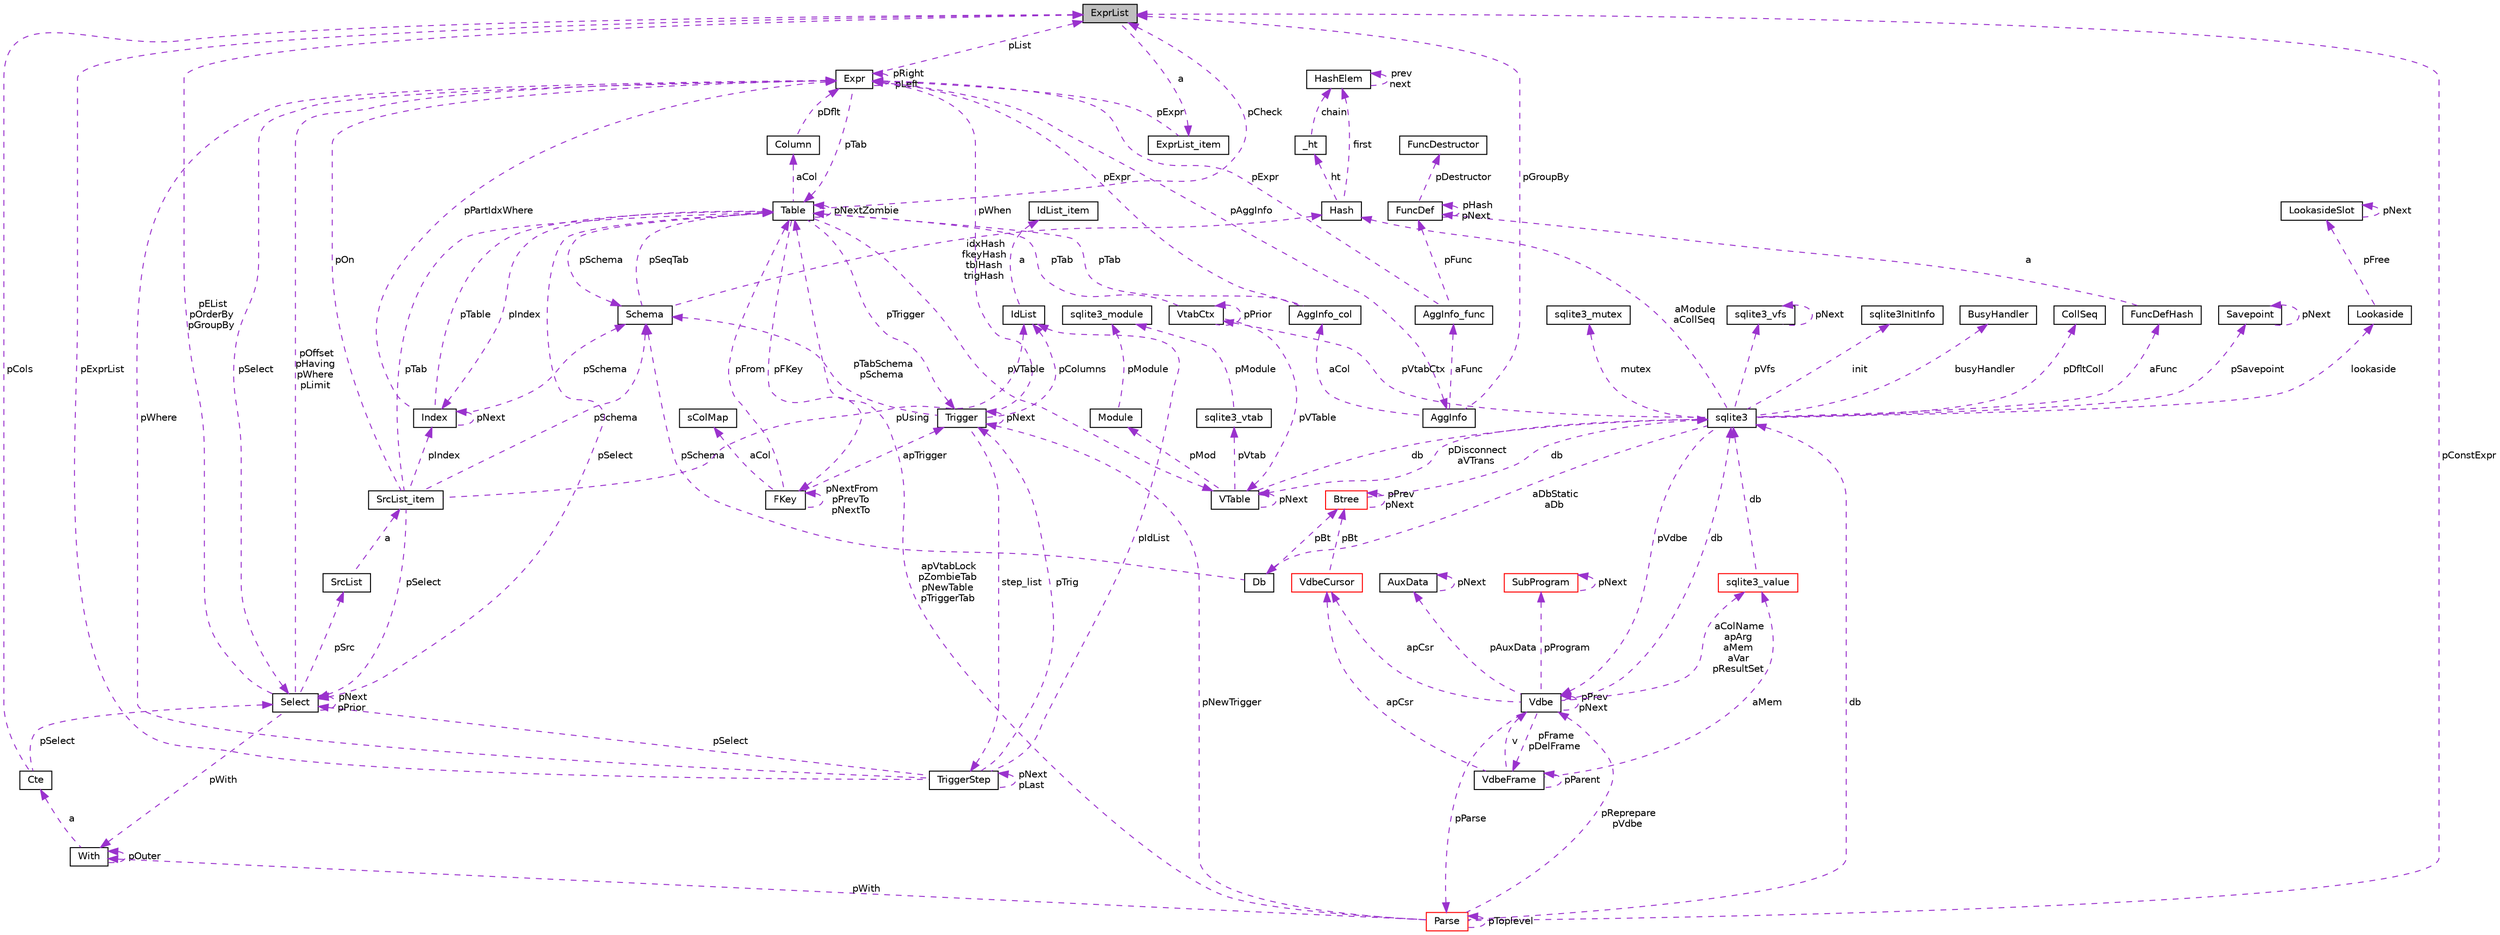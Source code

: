 digraph "ExprList"
{
  edge [fontname="Helvetica",fontsize="10",labelfontname="Helvetica",labelfontsize="10"];
  node [fontname="Helvetica",fontsize="10",shape=record];
  Node1 [label="ExprList",height=0.2,width=0.4,color="black", fillcolor="grey75", style="filled", fontcolor="black"];
  Node2 -> Node1 [dir="back",color="darkorchid3",fontsize="10",style="dashed",label=" a" ,fontname="Helvetica"];
  Node2 [label="ExprList_item",height=0.2,width=0.4,color="black", fillcolor="white", style="filled",URL="$struct_expr_list_1_1_expr_list__item.html"];
  Node3 -> Node2 [dir="back",color="darkorchid3",fontsize="10",style="dashed",label=" pExpr" ,fontname="Helvetica"];
  Node3 [label="Expr",height=0.2,width=0.4,color="black", fillcolor="white", style="filled",URL="$struct_expr.html"];
  Node4 -> Node3 [dir="back",color="darkorchid3",fontsize="10",style="dashed",label=" pAggInfo" ,fontname="Helvetica"];
  Node4 [label="AggInfo",height=0.2,width=0.4,color="black", fillcolor="white", style="filled",URL="$struct_agg_info.html"];
  Node5 -> Node4 [dir="back",color="darkorchid3",fontsize="10",style="dashed",label=" aCol" ,fontname="Helvetica"];
  Node5 [label="AggInfo_col",height=0.2,width=0.4,color="black", fillcolor="white", style="filled",URL="$struct_agg_info_1_1_agg_info__col.html"];
  Node3 -> Node5 [dir="back",color="darkorchid3",fontsize="10",style="dashed",label=" pExpr" ,fontname="Helvetica"];
  Node6 -> Node5 [dir="back",color="darkorchid3",fontsize="10",style="dashed",label=" pTab" ,fontname="Helvetica"];
  Node6 [label="Table",height=0.2,width=0.4,color="black", fillcolor="white", style="filled",URL="$struct_table.html"];
  Node7 -> Node6 [dir="back",color="darkorchid3",fontsize="10",style="dashed",label=" pSchema" ,fontname="Helvetica"];
  Node7 [label="Schema",height=0.2,width=0.4,color="black", fillcolor="white", style="filled",URL="$struct_schema.html"];
  Node6 -> Node7 [dir="back",color="darkorchid3",fontsize="10",style="dashed",label=" pSeqTab" ,fontname="Helvetica"];
  Node8 -> Node7 [dir="back",color="darkorchid3",fontsize="10",style="dashed",label=" idxHash\nfkeyHash\ntblHash\ntrigHash" ,fontname="Helvetica"];
  Node8 [label="Hash",height=0.2,width=0.4,color="black", fillcolor="white", style="filled",URL="$struct_hash.html"];
  Node9 -> Node8 [dir="back",color="darkorchid3",fontsize="10",style="dashed",label=" ht" ,fontname="Helvetica"];
  Node9 [label="_ht",height=0.2,width=0.4,color="black", fillcolor="white", style="filled",URL="$struct_hash_1_1__ht.html"];
  Node10 -> Node9 [dir="back",color="darkorchid3",fontsize="10",style="dashed",label=" chain" ,fontname="Helvetica"];
  Node10 [label="HashElem",height=0.2,width=0.4,color="black", fillcolor="white", style="filled",URL="$struct_hash_elem.html"];
  Node10 -> Node10 [dir="back",color="darkorchid3",fontsize="10",style="dashed",label=" prev\nnext" ,fontname="Helvetica"];
  Node10 -> Node8 [dir="back",color="darkorchid3",fontsize="10",style="dashed",label=" first" ,fontname="Helvetica"];
  Node11 -> Node6 [dir="back",color="darkorchid3",fontsize="10",style="dashed",label=" aCol" ,fontname="Helvetica"];
  Node11 [label="Column",height=0.2,width=0.4,color="black", fillcolor="white", style="filled",URL="$struct_column.html"];
  Node3 -> Node11 [dir="back",color="darkorchid3",fontsize="10",style="dashed",label=" pDflt" ,fontname="Helvetica"];
  Node12 -> Node6 [dir="back",color="darkorchid3",fontsize="10",style="dashed",label=" pFKey" ,fontname="Helvetica"];
  Node12 [label="FKey",height=0.2,width=0.4,color="black", fillcolor="white", style="filled",URL="$struct_f_key.html"];
  Node13 -> Node12 [dir="back",color="darkorchid3",fontsize="10",style="dashed",label=" aCol" ,fontname="Helvetica"];
  Node13 [label="sColMap",height=0.2,width=0.4,color="black", fillcolor="white", style="filled",URL="$struct_f_key_1_1s_col_map.html"];
  Node12 -> Node12 [dir="back",color="darkorchid3",fontsize="10",style="dashed",label=" pNextFrom\npPrevTo\npNextTo" ,fontname="Helvetica"];
  Node6 -> Node12 [dir="back",color="darkorchid3",fontsize="10",style="dashed",label=" pFrom" ,fontname="Helvetica"];
  Node14 -> Node12 [dir="back",color="darkorchid3",fontsize="10",style="dashed",label=" apTrigger" ,fontname="Helvetica"];
  Node14 [label="Trigger",height=0.2,width=0.4,color="black", fillcolor="white", style="filled",URL="$struct_trigger.html"];
  Node15 -> Node14 [dir="back",color="darkorchid3",fontsize="10",style="dashed",label=" step_list" ,fontname="Helvetica"];
  Node15 [label="TriggerStep",height=0.2,width=0.4,color="black", fillcolor="white", style="filled",URL="$struct_trigger_step.html"];
  Node15 -> Node15 [dir="back",color="darkorchid3",fontsize="10",style="dashed",label=" pNext\npLast" ,fontname="Helvetica"];
  Node3 -> Node15 [dir="back",color="darkorchid3",fontsize="10",style="dashed",label=" pWhere" ,fontname="Helvetica"];
  Node16 -> Node15 [dir="back",color="darkorchid3",fontsize="10",style="dashed",label=" pIdList" ,fontname="Helvetica"];
  Node16 [label="IdList",height=0.2,width=0.4,color="black", fillcolor="white", style="filled",URL="$struct_id_list.html"];
  Node17 -> Node16 [dir="back",color="darkorchid3",fontsize="10",style="dashed",label=" a" ,fontname="Helvetica"];
  Node17 [label="IdList_item",height=0.2,width=0.4,color="black", fillcolor="white", style="filled",URL="$struct_id_list_1_1_id_list__item.html"];
  Node18 -> Node15 [dir="back",color="darkorchid3",fontsize="10",style="dashed",label=" pSelect" ,fontname="Helvetica"];
  Node18 [label="Select",height=0.2,width=0.4,color="black", fillcolor="white", style="filled",URL="$struct_select.html"];
  Node3 -> Node18 [dir="back",color="darkorchid3",fontsize="10",style="dashed",label=" pOffset\npHaving\npWhere\npLimit" ,fontname="Helvetica"];
  Node19 -> Node18 [dir="back",color="darkorchid3",fontsize="10",style="dashed",label=" pWith" ,fontname="Helvetica"];
  Node19 [label="With",height=0.2,width=0.4,color="black", fillcolor="white", style="filled",URL="$struct_with.html"];
  Node20 -> Node19 [dir="back",color="darkorchid3",fontsize="10",style="dashed",label=" a" ,fontname="Helvetica"];
  Node20 [label="Cte",height=0.2,width=0.4,color="black", fillcolor="white", style="filled",URL="$struct_with_1_1_cte.html"];
  Node18 -> Node20 [dir="back",color="darkorchid3",fontsize="10",style="dashed",label=" pSelect" ,fontname="Helvetica"];
  Node1 -> Node20 [dir="back",color="darkorchid3",fontsize="10",style="dashed",label=" pCols" ,fontname="Helvetica"];
  Node19 -> Node19 [dir="back",color="darkorchid3",fontsize="10",style="dashed",label=" pOuter" ,fontname="Helvetica"];
  Node18 -> Node18 [dir="back",color="darkorchid3",fontsize="10",style="dashed",label=" pNext\npPrior" ,fontname="Helvetica"];
  Node21 -> Node18 [dir="back",color="darkorchid3",fontsize="10",style="dashed",label=" pSrc" ,fontname="Helvetica"];
  Node21 [label="SrcList",height=0.2,width=0.4,color="black", fillcolor="white", style="filled",URL="$struct_src_list.html"];
  Node22 -> Node21 [dir="back",color="darkorchid3",fontsize="10",style="dashed",label=" a" ,fontname="Helvetica"];
  Node22 [label="SrcList_item",height=0.2,width=0.4,color="black", fillcolor="white", style="filled",URL="$struct_src_list_1_1_src_list__item.html"];
  Node7 -> Node22 [dir="back",color="darkorchid3",fontsize="10",style="dashed",label=" pSchema" ,fontname="Helvetica"];
  Node3 -> Node22 [dir="back",color="darkorchid3",fontsize="10",style="dashed",label=" pOn" ,fontname="Helvetica"];
  Node16 -> Node22 [dir="back",color="darkorchid3",fontsize="10",style="dashed",label=" pUsing" ,fontname="Helvetica"];
  Node6 -> Node22 [dir="back",color="darkorchid3",fontsize="10",style="dashed",label=" pTab" ,fontname="Helvetica"];
  Node18 -> Node22 [dir="back",color="darkorchid3",fontsize="10",style="dashed",label=" pSelect" ,fontname="Helvetica"];
  Node23 -> Node22 [dir="back",color="darkorchid3",fontsize="10",style="dashed",label=" pIndex" ,fontname="Helvetica"];
  Node23 [label="Index",height=0.2,width=0.4,color="black", fillcolor="white", style="filled",URL="$struct_index.html"];
  Node7 -> Node23 [dir="back",color="darkorchid3",fontsize="10",style="dashed",label=" pSchema" ,fontname="Helvetica"];
  Node3 -> Node23 [dir="back",color="darkorchid3",fontsize="10",style="dashed",label=" pPartIdxWhere" ,fontname="Helvetica"];
  Node6 -> Node23 [dir="back",color="darkorchid3",fontsize="10",style="dashed",label=" pTable" ,fontname="Helvetica"];
  Node23 -> Node23 [dir="back",color="darkorchid3",fontsize="10",style="dashed",label=" pNext" ,fontname="Helvetica"];
  Node1 -> Node18 [dir="back",color="darkorchid3",fontsize="10",style="dashed",label=" pEList\npOrderBy\npGroupBy" ,fontname="Helvetica"];
  Node14 -> Node15 [dir="back",color="darkorchid3",fontsize="10",style="dashed",label=" pTrig" ,fontname="Helvetica"];
  Node1 -> Node15 [dir="back",color="darkorchid3",fontsize="10",style="dashed",label=" pExprList" ,fontname="Helvetica"];
  Node7 -> Node14 [dir="back",color="darkorchid3",fontsize="10",style="dashed",label=" pTabSchema\npSchema" ,fontname="Helvetica"];
  Node3 -> Node14 [dir="back",color="darkorchid3",fontsize="10",style="dashed",label=" pWhen" ,fontname="Helvetica"];
  Node16 -> Node14 [dir="back",color="darkorchid3",fontsize="10",style="dashed",label=" pColumns" ,fontname="Helvetica"];
  Node14 -> Node14 [dir="back",color="darkorchid3",fontsize="10",style="dashed",label=" pNext" ,fontname="Helvetica"];
  Node24 -> Node6 [dir="back",color="darkorchid3",fontsize="10",style="dashed",label=" pVTable" ,fontname="Helvetica"];
  Node24 [label="VTable",height=0.2,width=0.4,color="black", fillcolor="white", style="filled",URL="$struct_v_table.html"];
  Node25 -> Node24 [dir="back",color="darkorchid3",fontsize="10",style="dashed",label=" db" ,fontname="Helvetica"];
  Node25 [label="sqlite3",height=0.2,width=0.4,color="black", fillcolor="white", style="filled",URL="$structsqlite3.html"];
  Node26 -> Node25 [dir="back",color="darkorchid3",fontsize="10",style="dashed",label=" pVdbe" ,fontname="Helvetica"];
  Node26 [label="Vdbe",height=0.2,width=0.4,color="black", fillcolor="white", style="filled",URL="$struct_vdbe.html"];
  Node26 -> Node26 [dir="back",color="darkorchid3",fontsize="10",style="dashed",label=" pPrev\npNext" ,fontname="Helvetica"];
  Node27 -> Node26 [dir="back",color="darkorchid3",fontsize="10",style="dashed",label=" aColName\napArg\naMem\naVar\npResultSet" ,fontname="Helvetica"];
  Node27 [label="sqlite3_value",height=0.2,width=0.4,color="red", fillcolor="white", style="filled",URL="$struct_mem.html"];
  Node25 -> Node27 [dir="back",color="darkorchid3",fontsize="10",style="dashed",label=" db" ,fontname="Helvetica"];
  Node25 -> Node26 [dir="back",color="darkorchid3",fontsize="10",style="dashed",label=" db" ,fontname="Helvetica"];
  Node28 -> Node26 [dir="back",color="darkorchid3",fontsize="10",style="dashed",label=" pFrame\npDelFrame" ,fontname="Helvetica"];
  Node28 [label="VdbeFrame",height=0.2,width=0.4,color="black", fillcolor="white", style="filled",URL="$struct_vdbe_frame.html"];
  Node27 -> Node28 [dir="back",color="darkorchid3",fontsize="10",style="dashed",label=" aMem" ,fontname="Helvetica"];
  Node26 -> Node28 [dir="back",color="darkorchid3",fontsize="10",style="dashed",label=" v" ,fontname="Helvetica"];
  Node28 -> Node28 [dir="back",color="darkorchid3",fontsize="10",style="dashed",label=" pParent" ,fontname="Helvetica"];
  Node29 -> Node28 [dir="back",color="darkorchid3",fontsize="10",style="dashed",label=" apCsr" ,fontname="Helvetica"];
  Node29 [label="VdbeCursor",height=0.2,width=0.4,color="red", fillcolor="white", style="filled",URL="$struct_vdbe_cursor.html"];
  Node30 -> Node29 [dir="back",color="darkorchid3",fontsize="10",style="dashed",label=" pBt" ,fontname="Helvetica"];
  Node30 [label="Btree",height=0.2,width=0.4,color="red", fillcolor="white", style="filled",URL="$struct_btree.html"];
  Node25 -> Node30 [dir="back",color="darkorchid3",fontsize="10",style="dashed",label=" db" ,fontname="Helvetica"];
  Node30 -> Node30 [dir="back",color="darkorchid3",fontsize="10",style="dashed",label=" pPrev\npNext" ,fontname="Helvetica"];
  Node31 -> Node26 [dir="back",color="darkorchid3",fontsize="10",style="dashed",label=" pAuxData" ,fontname="Helvetica"];
  Node31 [label="AuxData",height=0.2,width=0.4,color="black", fillcolor="white", style="filled",URL="$struct_aux_data.html"];
  Node31 -> Node31 [dir="back",color="darkorchid3",fontsize="10",style="dashed",label=" pNext" ,fontname="Helvetica"];
  Node32 -> Node26 [dir="back",color="darkorchid3",fontsize="10",style="dashed",label=" pProgram" ,fontname="Helvetica"];
  Node32 [label="SubProgram",height=0.2,width=0.4,color="red", fillcolor="white", style="filled",URL="$struct_sub_program.html"];
  Node32 -> Node32 [dir="back",color="darkorchid3",fontsize="10",style="dashed",label=" pNext" ,fontname="Helvetica"];
  Node29 -> Node26 [dir="back",color="darkorchid3",fontsize="10",style="dashed",label=" apCsr" ,fontname="Helvetica"];
  Node33 -> Node26 [dir="back",color="darkorchid3",fontsize="10",style="dashed",label=" pParse" ,fontname="Helvetica"];
  Node33 [label="Parse",height=0.2,width=0.4,color="red", fillcolor="white", style="filled",URL="$struct_parse.html"];
  Node26 -> Node33 [dir="back",color="darkorchid3",fontsize="10",style="dashed",label=" pReprepare\npVdbe" ,fontname="Helvetica"];
  Node25 -> Node33 [dir="back",color="darkorchid3",fontsize="10",style="dashed",label=" db" ,fontname="Helvetica"];
  Node19 -> Node33 [dir="back",color="darkorchid3",fontsize="10",style="dashed",label=" pWith" ,fontname="Helvetica"];
  Node6 -> Node33 [dir="back",color="darkorchid3",fontsize="10",style="dashed",label=" apVtabLock\npZombieTab\npNewTable\npTriggerTab" ,fontname="Helvetica"];
  Node14 -> Node33 [dir="back",color="darkorchid3",fontsize="10",style="dashed",label=" pNewTrigger" ,fontname="Helvetica"];
  Node1 -> Node33 [dir="back",color="darkorchid3",fontsize="10",style="dashed",label=" pConstExpr" ,fontname="Helvetica"];
  Node33 -> Node33 [dir="back",color="darkorchid3",fontsize="10",style="dashed",label=" pToplevel" ,fontname="Helvetica"];
  Node34 -> Node25 [dir="back",color="darkorchid3",fontsize="10",style="dashed",label=" pSavepoint" ,fontname="Helvetica"];
  Node34 [label="Savepoint",height=0.2,width=0.4,color="black", fillcolor="white", style="filled",URL="$struct_savepoint.html"];
  Node34 -> Node34 [dir="back",color="darkorchid3",fontsize="10",style="dashed",label=" pNext" ,fontname="Helvetica"];
  Node35 -> Node25 [dir="back",color="darkorchid3",fontsize="10",style="dashed",label=" aFunc" ,fontname="Helvetica"];
  Node35 [label="FuncDefHash",height=0.2,width=0.4,color="black", fillcolor="white", style="filled",URL="$struct_func_def_hash.html"];
  Node36 -> Node35 [dir="back",color="darkorchid3",fontsize="10",style="dashed",label=" a" ,fontname="Helvetica"];
  Node36 [label="FuncDef",height=0.2,width=0.4,color="black", fillcolor="white", style="filled",URL="$struct_func_def.html"];
  Node37 -> Node36 [dir="back",color="darkorchid3",fontsize="10",style="dashed",label=" pDestructor" ,fontname="Helvetica"];
  Node37 [label="FuncDestructor",height=0.2,width=0.4,color="black", fillcolor="white", style="filled",URL="$struct_func_destructor.html"];
  Node36 -> Node36 [dir="back",color="darkorchid3",fontsize="10",style="dashed",label=" pHash\npNext" ,fontname="Helvetica"];
  Node38 -> Node25 [dir="back",color="darkorchid3",fontsize="10",style="dashed",label=" lookaside" ,fontname="Helvetica"];
  Node38 [label="Lookaside",height=0.2,width=0.4,color="black", fillcolor="white", style="filled",URL="$struct_lookaside.html"];
  Node39 -> Node38 [dir="back",color="darkorchid3",fontsize="10",style="dashed",label=" pFree" ,fontname="Helvetica"];
  Node39 [label="LookasideSlot",height=0.2,width=0.4,color="black", fillcolor="white", style="filled",URL="$struct_lookaside_slot.html"];
  Node39 -> Node39 [dir="back",color="darkorchid3",fontsize="10",style="dashed",label=" pNext" ,fontname="Helvetica"];
  Node40 -> Node25 [dir="back",color="darkorchid3",fontsize="10",style="dashed",label=" mutex" ,fontname="Helvetica"];
  Node40 [label="sqlite3_mutex",height=0.2,width=0.4,color="black", fillcolor="white", style="filled",URL="$structsqlite3__mutex.html"];
  Node41 -> Node25 [dir="back",color="darkorchid3",fontsize="10",style="dashed",label=" pVfs" ,fontname="Helvetica"];
  Node41 [label="sqlite3_vfs",height=0.2,width=0.4,color="black", fillcolor="white", style="filled",URL="$structsqlite3__vfs.html"];
  Node41 -> Node41 [dir="back",color="darkorchid3",fontsize="10",style="dashed",label=" pNext" ,fontname="Helvetica"];
  Node42 -> Node25 [dir="back",color="darkorchid3",fontsize="10",style="dashed",label=" init" ,fontname="Helvetica"];
  Node42 [label="sqlite3InitInfo",height=0.2,width=0.4,color="black", fillcolor="white", style="filled",URL="$structsqlite3_1_1sqlite3_init_info.html"];
  Node43 -> Node25 [dir="back",color="darkorchid3",fontsize="10",style="dashed",label=" busyHandler" ,fontname="Helvetica"];
  Node43 [label="BusyHandler",height=0.2,width=0.4,color="black", fillcolor="white", style="filled",URL="$struct_busy_handler.html"];
  Node44 -> Node25 [dir="back",color="darkorchid3",fontsize="10",style="dashed",label=" pVtabCtx" ,fontname="Helvetica"];
  Node44 [label="VtabCtx",height=0.2,width=0.4,color="black", fillcolor="white", style="filled",URL="$struct_vtab_ctx.html"];
  Node44 -> Node44 [dir="back",color="darkorchid3",fontsize="10",style="dashed",label=" pPrior" ,fontname="Helvetica"];
  Node24 -> Node44 [dir="back",color="darkorchid3",fontsize="10",style="dashed",label=" pVTable" ,fontname="Helvetica"];
  Node6 -> Node44 [dir="back",color="darkorchid3",fontsize="10",style="dashed",label=" pTab" ,fontname="Helvetica"];
  Node45 -> Node25 [dir="back",color="darkorchid3",fontsize="10",style="dashed",label=" pDfltColl" ,fontname="Helvetica"];
  Node45 [label="CollSeq",height=0.2,width=0.4,color="black", fillcolor="white", style="filled",URL="$struct_coll_seq.html"];
  Node24 -> Node25 [dir="back",color="darkorchid3",fontsize="10",style="dashed",label=" pDisconnect\naVTrans" ,fontname="Helvetica"];
  Node46 -> Node25 [dir="back",color="darkorchid3",fontsize="10",style="dashed",label=" aDbStatic\naDb" ,fontname="Helvetica"];
  Node46 [label="Db",height=0.2,width=0.4,color="black", fillcolor="white", style="filled",URL="$struct_db.html"];
  Node7 -> Node46 [dir="back",color="darkorchid3",fontsize="10",style="dashed",label=" pSchema" ,fontname="Helvetica"];
  Node30 -> Node46 [dir="back",color="darkorchid3",fontsize="10",style="dashed",label=" pBt" ,fontname="Helvetica"];
  Node8 -> Node25 [dir="back",color="darkorchid3",fontsize="10",style="dashed",label=" aModule\naCollSeq" ,fontname="Helvetica"];
  Node24 -> Node24 [dir="back",color="darkorchid3",fontsize="10",style="dashed",label=" pNext" ,fontname="Helvetica"];
  Node47 -> Node24 [dir="back",color="darkorchid3",fontsize="10",style="dashed",label=" pMod" ,fontname="Helvetica"];
  Node47 [label="Module",height=0.2,width=0.4,color="black", fillcolor="white", style="filled",URL="$struct_module.html"];
  Node48 -> Node47 [dir="back",color="darkorchid3",fontsize="10",style="dashed",label=" pModule" ,fontname="Helvetica"];
  Node48 [label="sqlite3_module",height=0.2,width=0.4,color="black", fillcolor="white", style="filled",URL="$structsqlite3__module.html"];
  Node49 -> Node24 [dir="back",color="darkorchid3",fontsize="10",style="dashed",label=" pVtab" ,fontname="Helvetica"];
  Node49 [label="sqlite3_vtab",height=0.2,width=0.4,color="black", fillcolor="white", style="filled",URL="$structsqlite3__vtab.html"];
  Node48 -> Node49 [dir="back",color="darkorchid3",fontsize="10",style="dashed",label=" pModule" ,fontname="Helvetica"];
  Node6 -> Node6 [dir="back",color="darkorchid3",fontsize="10",style="dashed",label=" pNextZombie" ,fontname="Helvetica"];
  Node14 -> Node6 [dir="back",color="darkorchid3",fontsize="10",style="dashed",label=" pTrigger" ,fontname="Helvetica"];
  Node18 -> Node6 [dir="back",color="darkorchid3",fontsize="10",style="dashed",label=" pSelect" ,fontname="Helvetica"];
  Node1 -> Node6 [dir="back",color="darkorchid3",fontsize="10",style="dashed",label=" pCheck" ,fontname="Helvetica"];
  Node23 -> Node6 [dir="back",color="darkorchid3",fontsize="10",style="dashed",label=" pIndex" ,fontname="Helvetica"];
  Node50 -> Node4 [dir="back",color="darkorchid3",fontsize="10",style="dashed",label=" aFunc" ,fontname="Helvetica"];
  Node50 [label="AggInfo_func",height=0.2,width=0.4,color="black", fillcolor="white", style="filled",URL="$struct_agg_info_1_1_agg_info__func.html"];
  Node3 -> Node50 [dir="back",color="darkorchid3",fontsize="10",style="dashed",label=" pExpr" ,fontname="Helvetica"];
  Node36 -> Node50 [dir="back",color="darkorchid3",fontsize="10",style="dashed",label=" pFunc" ,fontname="Helvetica"];
  Node1 -> Node4 [dir="back",color="darkorchid3",fontsize="10",style="dashed",label=" pGroupBy" ,fontname="Helvetica"];
  Node3 -> Node3 [dir="back",color="darkorchid3",fontsize="10",style="dashed",label=" pRight\npLeft" ,fontname="Helvetica"];
  Node6 -> Node3 [dir="back",color="darkorchid3",fontsize="10",style="dashed",label=" pTab" ,fontname="Helvetica"];
  Node18 -> Node3 [dir="back",color="darkorchid3",fontsize="10",style="dashed",label=" pSelect" ,fontname="Helvetica"];
  Node1 -> Node3 [dir="back",color="darkorchid3",fontsize="10",style="dashed",label=" pList" ,fontname="Helvetica"];
}
